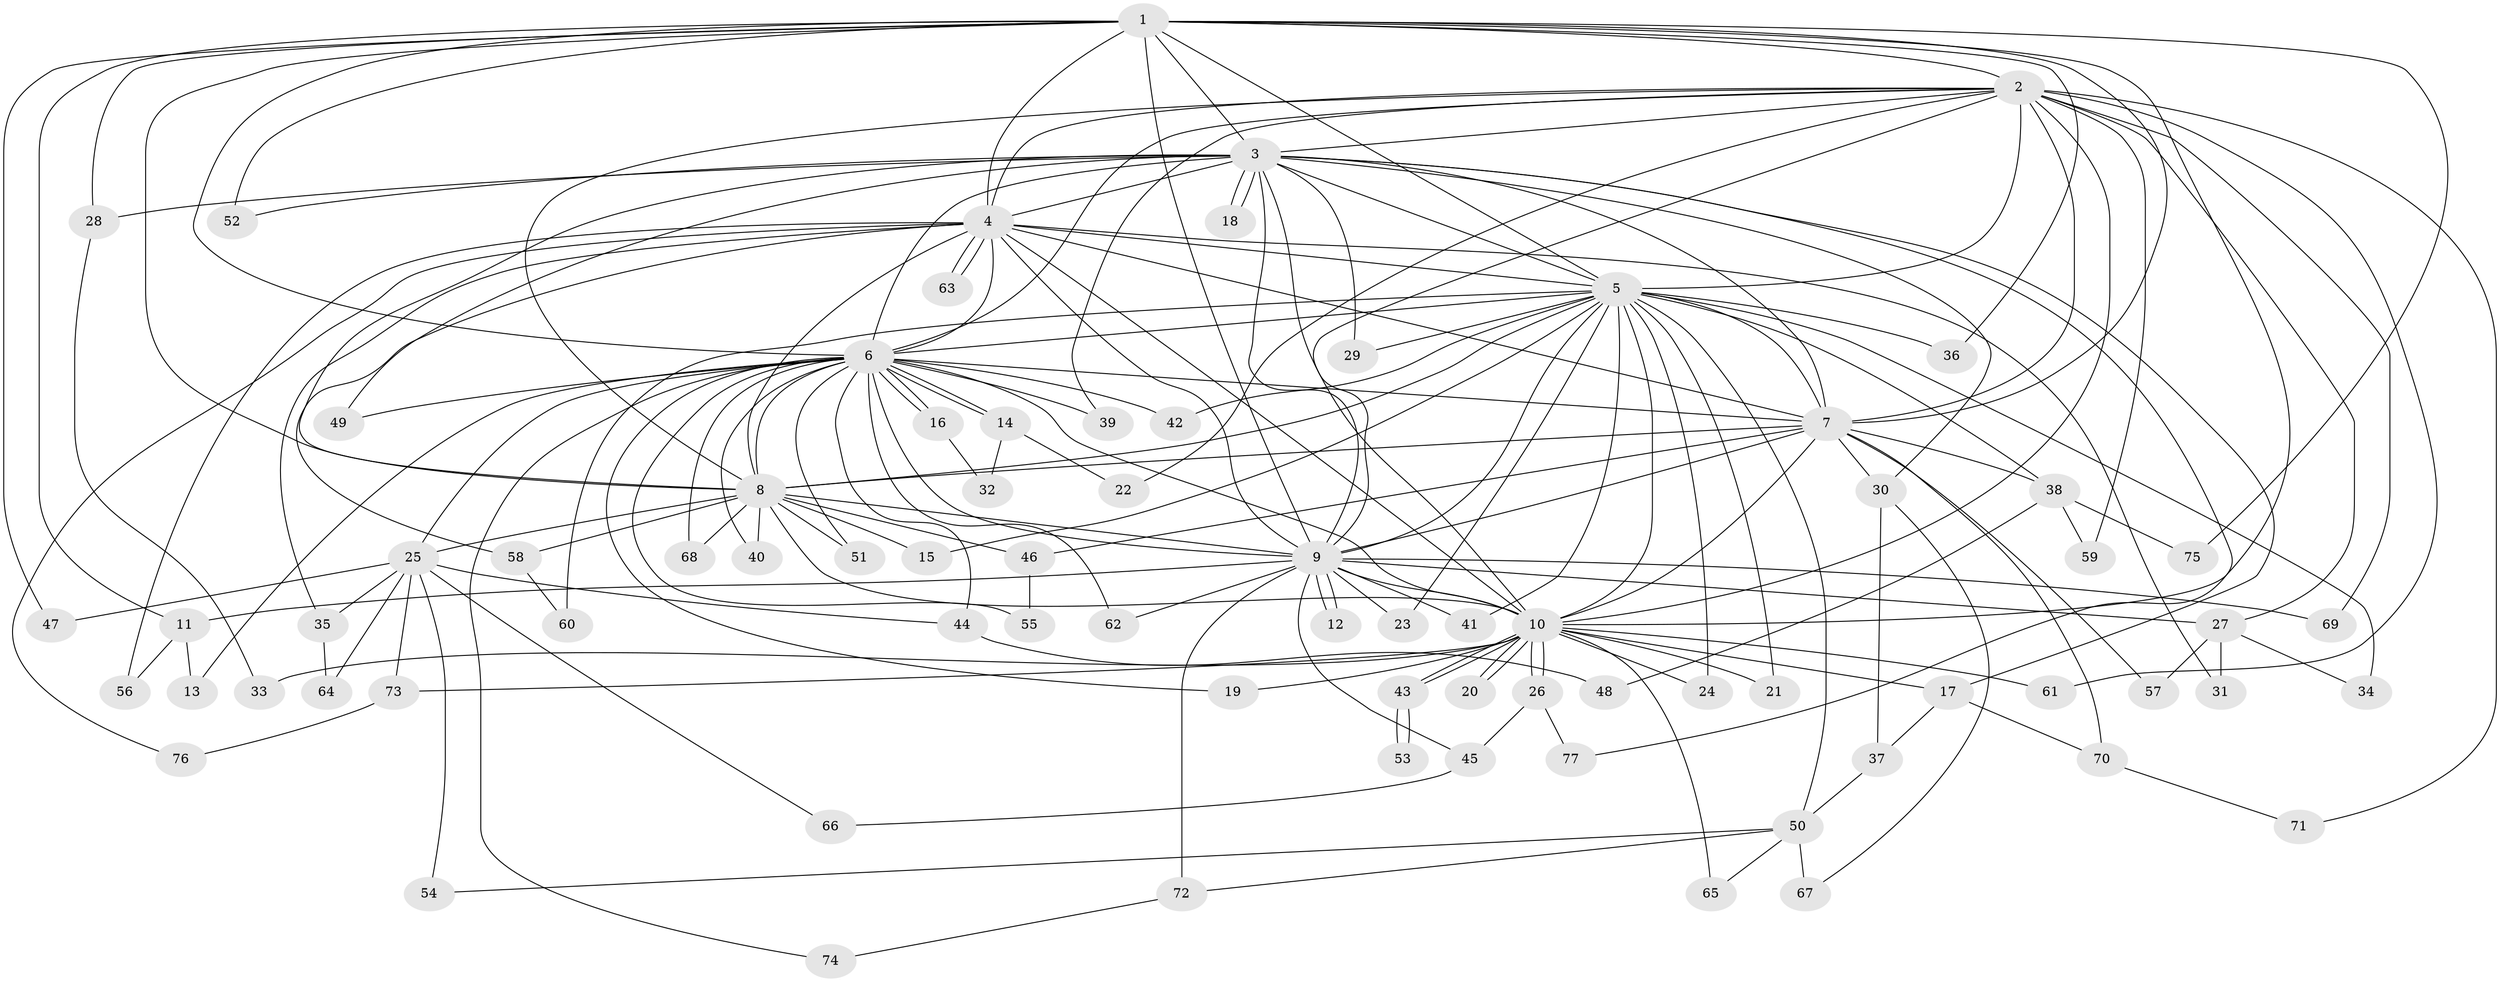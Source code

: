 // coarse degree distribution, {14: 0.037037037037037035, 15: 0.018518518518518517, 17: 0.037037037037037035, 13: 0.037037037037037035, 32: 0.018518518518518517, 21: 0.018518518518518517, 4: 0.037037037037037035, 2: 0.5185185185185185, 3: 0.16666666666666666, 9: 0.018518518518518517, 5: 0.05555555555555555, 1: 0.018518518518518517, 6: 0.018518518518518517}
// Generated by graph-tools (version 1.1) at 2025/23/03/03/25 07:23:35]
// undirected, 77 vertices, 179 edges
graph export_dot {
graph [start="1"]
  node [color=gray90,style=filled];
  1;
  2;
  3;
  4;
  5;
  6;
  7;
  8;
  9;
  10;
  11;
  12;
  13;
  14;
  15;
  16;
  17;
  18;
  19;
  20;
  21;
  22;
  23;
  24;
  25;
  26;
  27;
  28;
  29;
  30;
  31;
  32;
  33;
  34;
  35;
  36;
  37;
  38;
  39;
  40;
  41;
  42;
  43;
  44;
  45;
  46;
  47;
  48;
  49;
  50;
  51;
  52;
  53;
  54;
  55;
  56;
  57;
  58;
  59;
  60;
  61;
  62;
  63;
  64;
  65;
  66;
  67;
  68;
  69;
  70;
  71;
  72;
  73;
  74;
  75;
  76;
  77;
  1 -- 2;
  1 -- 3;
  1 -- 4;
  1 -- 5;
  1 -- 6;
  1 -- 7;
  1 -- 8;
  1 -- 9;
  1 -- 10;
  1 -- 11;
  1 -- 28;
  1 -- 36;
  1 -- 47;
  1 -- 52;
  1 -- 75;
  2 -- 3;
  2 -- 4;
  2 -- 5;
  2 -- 6;
  2 -- 7;
  2 -- 8;
  2 -- 9;
  2 -- 10;
  2 -- 22;
  2 -- 27;
  2 -- 39;
  2 -- 59;
  2 -- 61;
  2 -- 69;
  2 -- 71;
  3 -- 4;
  3 -- 5;
  3 -- 6;
  3 -- 7;
  3 -- 8;
  3 -- 9;
  3 -- 10;
  3 -- 17;
  3 -- 18;
  3 -- 18;
  3 -- 28;
  3 -- 29;
  3 -- 30;
  3 -- 49;
  3 -- 52;
  3 -- 77;
  4 -- 5;
  4 -- 6;
  4 -- 7;
  4 -- 8;
  4 -- 9;
  4 -- 10;
  4 -- 31;
  4 -- 35;
  4 -- 56;
  4 -- 58;
  4 -- 63;
  4 -- 63;
  4 -- 76;
  5 -- 6;
  5 -- 7;
  5 -- 8;
  5 -- 9;
  5 -- 10;
  5 -- 15;
  5 -- 21;
  5 -- 23;
  5 -- 24;
  5 -- 29;
  5 -- 34;
  5 -- 36;
  5 -- 38;
  5 -- 41;
  5 -- 42;
  5 -- 50;
  5 -- 60;
  6 -- 7;
  6 -- 8;
  6 -- 9;
  6 -- 10;
  6 -- 13;
  6 -- 14;
  6 -- 14;
  6 -- 16;
  6 -- 16;
  6 -- 19;
  6 -- 25;
  6 -- 39;
  6 -- 40;
  6 -- 42;
  6 -- 44;
  6 -- 49;
  6 -- 51;
  6 -- 55;
  6 -- 62;
  6 -- 68;
  6 -- 74;
  7 -- 8;
  7 -- 9;
  7 -- 10;
  7 -- 30;
  7 -- 38;
  7 -- 46;
  7 -- 57;
  7 -- 70;
  8 -- 9;
  8 -- 10;
  8 -- 15;
  8 -- 25;
  8 -- 40;
  8 -- 46;
  8 -- 51;
  8 -- 58;
  8 -- 68;
  9 -- 10;
  9 -- 11;
  9 -- 12;
  9 -- 12;
  9 -- 23;
  9 -- 27;
  9 -- 41;
  9 -- 45;
  9 -- 62;
  9 -- 69;
  9 -- 72;
  10 -- 17;
  10 -- 19;
  10 -- 20;
  10 -- 20;
  10 -- 21;
  10 -- 24;
  10 -- 26;
  10 -- 26;
  10 -- 33;
  10 -- 43;
  10 -- 43;
  10 -- 61;
  10 -- 65;
  10 -- 73;
  11 -- 13;
  11 -- 56;
  14 -- 22;
  14 -- 32;
  16 -- 32;
  17 -- 37;
  17 -- 70;
  25 -- 35;
  25 -- 44;
  25 -- 47;
  25 -- 54;
  25 -- 64;
  25 -- 66;
  25 -- 73;
  26 -- 45;
  26 -- 77;
  27 -- 31;
  27 -- 34;
  27 -- 57;
  28 -- 33;
  30 -- 37;
  30 -- 67;
  35 -- 64;
  37 -- 50;
  38 -- 48;
  38 -- 59;
  38 -- 75;
  43 -- 53;
  43 -- 53;
  44 -- 48;
  45 -- 66;
  46 -- 55;
  50 -- 54;
  50 -- 65;
  50 -- 67;
  50 -- 72;
  58 -- 60;
  70 -- 71;
  72 -- 74;
  73 -- 76;
}
